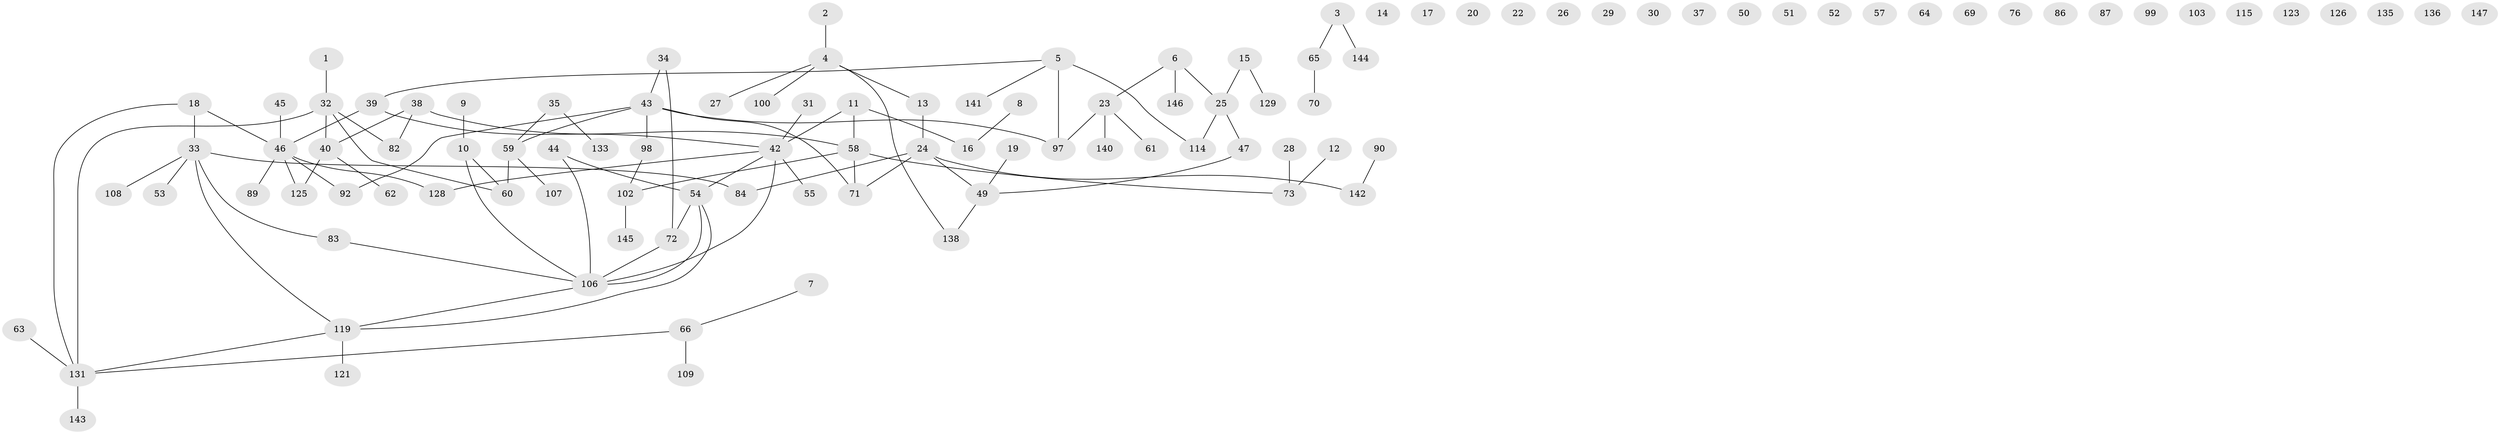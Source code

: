 // original degree distribution, {1: 0.272108843537415, 4: 0.10204081632653061, 2: 0.24489795918367346, 3: 0.1564625850340136, 0: 0.17006802721088435, 5: 0.034013605442176874, 6: 0.02040816326530612}
// Generated by graph-tools (version 1.1) at 2025/41/03/06/25 10:41:22]
// undirected, 107 vertices, 101 edges
graph export_dot {
graph [start="1"]
  node [color=gray90,style=filled];
  1 [super="+77"];
  2;
  3 [super="+88"];
  4 [super="+48"];
  5 [super="+68"];
  6 [super="+21"];
  7;
  8 [super="+67"];
  9;
  10 [super="+116"];
  11;
  12 [super="+75"];
  13;
  14;
  15 [super="+93"];
  16;
  17;
  18;
  19;
  20;
  22;
  23 [super="+85"];
  24 [super="+104"];
  25 [super="+101"];
  26;
  27 [super="+120"];
  28;
  29;
  30;
  31 [super="+56"];
  32 [super="+127"];
  33 [super="+91"];
  34 [super="+36"];
  35 [super="+105"];
  37;
  38;
  39 [super="+95"];
  40 [super="+41"];
  42 [super="+81"];
  43 [super="+80"];
  44;
  45 [super="+134"];
  46 [super="+94"];
  47 [super="+74"];
  49 [super="+124"];
  50;
  51;
  52;
  53;
  54 [super="+78"];
  55;
  57;
  58 [super="+79"];
  59;
  60 [super="+117"];
  61 [super="+112"];
  62;
  63;
  64;
  65 [super="+132"];
  66 [super="+111"];
  69;
  70;
  71 [super="+113"];
  72 [super="+122"];
  73 [super="+137"];
  76;
  82;
  83 [super="+110"];
  84 [super="+96"];
  86;
  87;
  89;
  90;
  92;
  97;
  98 [super="+130"];
  99;
  100;
  102;
  103;
  106 [super="+118"];
  107;
  108;
  109;
  114;
  115;
  119 [super="+139"];
  121;
  123;
  125;
  126;
  128;
  129;
  131;
  133;
  135;
  136;
  138;
  140;
  141;
  142;
  143;
  144;
  145;
  146;
  147;
  1 -- 32;
  2 -- 4;
  3 -- 144;
  3 -- 65;
  4 -- 13;
  4 -- 27;
  4 -- 138;
  4 -- 100;
  5 -- 97;
  5 -- 114 [weight=2];
  5 -- 141;
  5 -- 39;
  6 -- 23;
  6 -- 25;
  6 -- 146;
  7 -- 66;
  8 -- 16;
  9 -- 10;
  10 -- 60;
  10 -- 106;
  11 -- 16;
  11 -- 42;
  11 -- 58;
  12 -- 73;
  13 -- 24;
  15 -- 129;
  15 -- 25;
  18 -- 131;
  18 -- 46;
  18 -- 33;
  19 -- 49;
  23 -- 97;
  23 -- 140;
  23 -- 61;
  24 -- 71;
  24 -- 49;
  24 -- 84;
  24 -- 142;
  25 -- 114;
  25 -- 47;
  28 -- 73;
  31 -- 42;
  32 -- 60;
  32 -- 82;
  32 -- 131;
  32 -- 40;
  33 -- 53;
  33 -- 108;
  33 -- 119;
  33 -- 84;
  33 -- 83;
  34 -- 72;
  34 -- 43;
  35 -- 59;
  35 -- 133;
  38 -- 40;
  38 -- 58;
  38 -- 82;
  39 -- 46;
  39 -- 42;
  40 -- 125;
  40 -- 62;
  42 -- 55;
  42 -- 128;
  42 -- 54;
  42 -- 106;
  43 -- 59;
  43 -- 92;
  43 -- 97;
  43 -- 98;
  43 -- 71;
  44 -- 54;
  44 -- 106;
  45 -- 46;
  46 -- 128;
  46 -- 89;
  46 -- 92;
  46 -- 125;
  47 -- 49;
  49 -- 138;
  54 -- 106;
  54 -- 119;
  54 -- 72;
  58 -- 73;
  58 -- 102;
  58 -- 71;
  59 -- 107;
  59 -- 60;
  63 -- 131;
  65 -- 70;
  66 -- 109;
  66 -- 131;
  72 -- 106;
  83 -- 106;
  90 -- 142;
  98 -- 102;
  102 -- 145;
  106 -- 119;
  119 -- 121;
  119 -- 131;
  131 -- 143;
}
